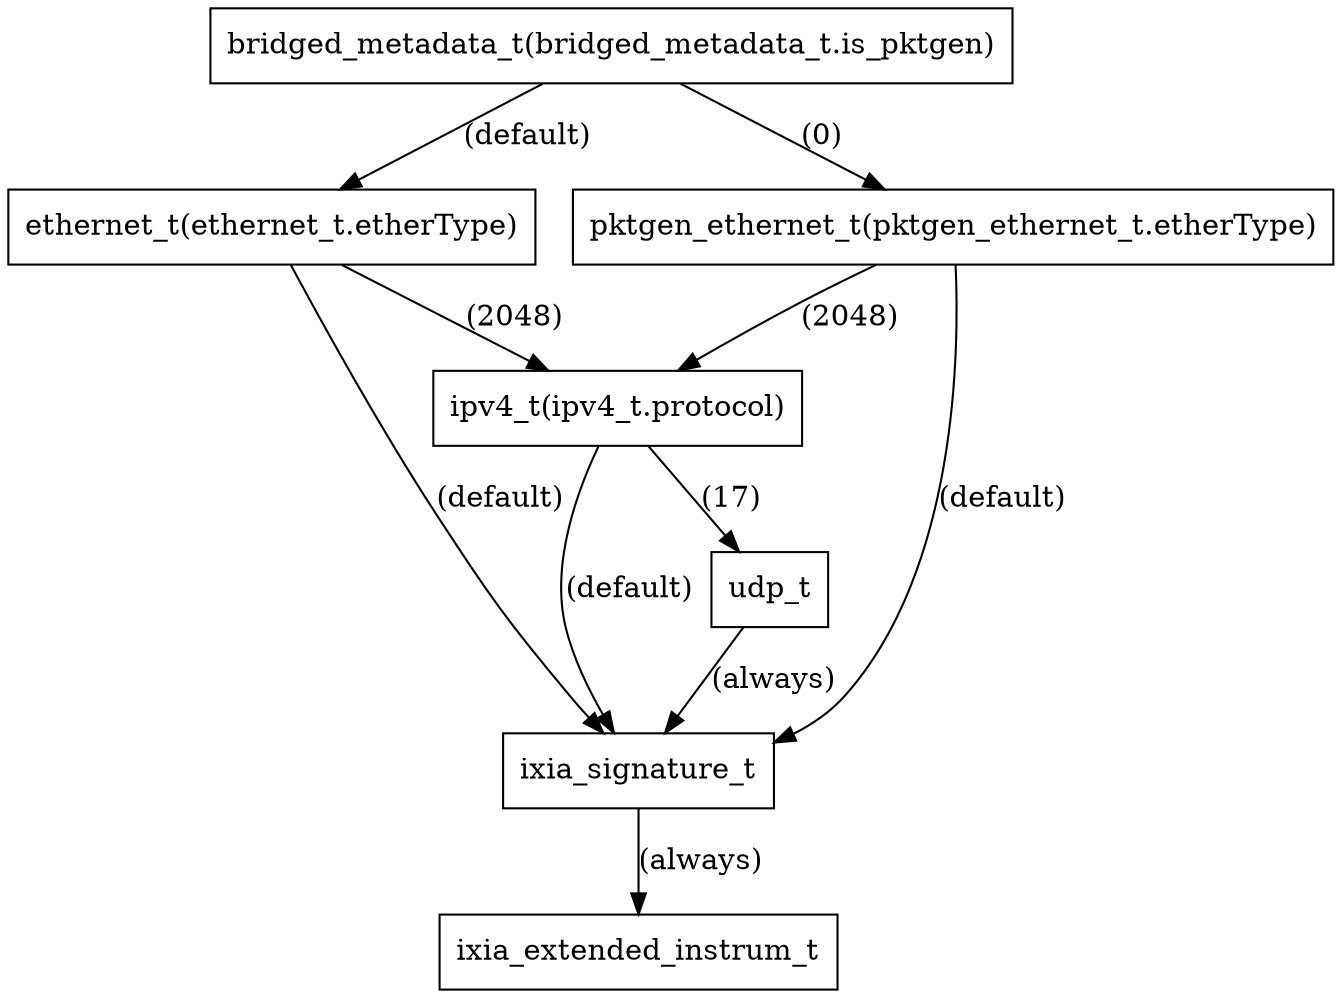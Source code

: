 digraph Transition{

bridged_metadata_t ["shape" = rectangle, "label" = "bridged_metadata_t(bridged_metadata_t.is_pktgen)"]

ethernet_t ["shape" = rectangle, "label" = "ethernet_t(ethernet_t.etherType)"]

pktgen_ethernet_t ["shape" = rectangle, "label" = "pktgen_ethernet_t(pktgen_ethernet_t.etherType)"]

ipv4_t ["shape" = rectangle, "label" = "ipv4_t(ipv4_t.protocol)"]

ixia_signature_t ["shape" = rectangle, "label" = "ixia_signature_t"]

udp_t ["shape" = rectangle, "label" = "udp_t"]

ixia_extended_instrum_t ["shape" = rectangle, "label" = "ixia_extended_instrum_t"]

bridged_metadata_t -> ethernet_t ["shape" = rectangle, "label" = "(default)"]

bridged_metadata_t -> pktgen_ethernet_t ["shape" = rectangle, "label" = "(0)"]

ethernet_t -> ipv4_t ["shape" = rectangle, "label" = "(2048)"]

ethernet_t -> ixia_signature_t ["shape" = rectangle, "label" = "(default)"]

ipv4_t -> ixia_signature_t ["shape" = rectangle, "label" = "(default)"]

ipv4_t -> udp_t ["shape" = rectangle, "label" = "(17)"]

ixia_signature_t -> ixia_extended_instrum_t ["shape" = rectangle, "label" = "(always)"]

pktgen_ethernet_t -> ipv4_t ["shape" = rectangle, "label" = "(2048)"]

pktgen_ethernet_t -> ixia_signature_t ["shape" = rectangle, "label" = "(default)"]

udp_t -> ixia_signature_t ["shape" = rectangle, "label" = "(always)"]

}

